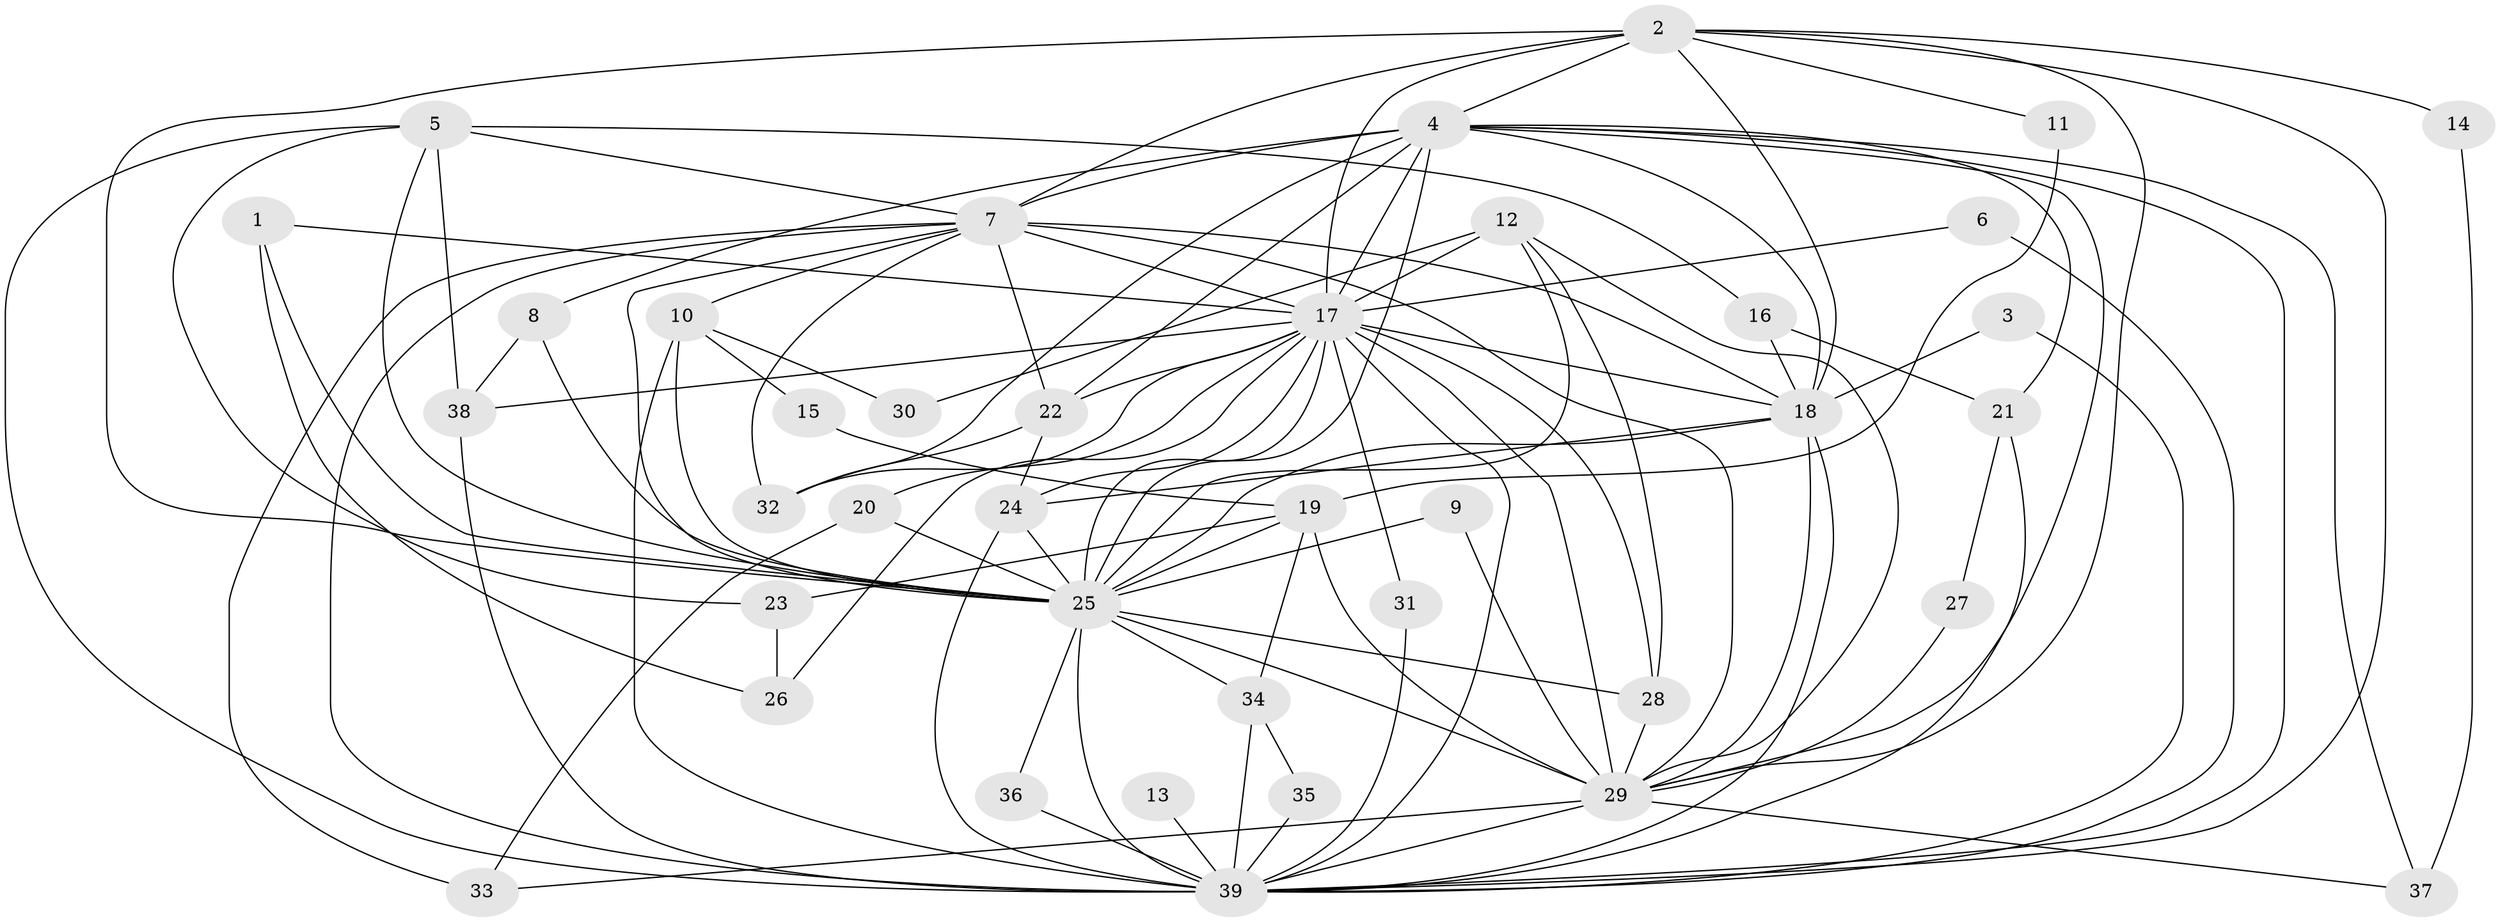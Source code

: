 // original degree distribution, {17: 0.012987012987012988, 20: 0.012987012987012988, 10: 0.012987012987012988, 12: 0.012987012987012988, 24: 0.012987012987012988, 14: 0.012987012987012988, 19: 0.012987012987012988, 25: 0.012987012987012988, 21: 0.012987012987012988, 15: 0.012987012987012988, 5: 0.09090909090909091, 3: 0.14285714285714285, 2: 0.5714285714285714, 4: 0.03896103896103896, 7: 0.012987012987012988, 6: 0.012987012987012988}
// Generated by graph-tools (version 1.1) at 2025/01/03/09/25 03:01:15]
// undirected, 39 vertices, 106 edges
graph export_dot {
graph [start="1"]
  node [color=gray90,style=filled];
  1;
  2;
  3;
  4;
  5;
  6;
  7;
  8;
  9;
  10;
  11;
  12;
  13;
  14;
  15;
  16;
  17;
  18;
  19;
  20;
  21;
  22;
  23;
  24;
  25;
  26;
  27;
  28;
  29;
  30;
  31;
  32;
  33;
  34;
  35;
  36;
  37;
  38;
  39;
  1 -- 17 [weight=1.0];
  1 -- 25 [weight=1.0];
  1 -- 26 [weight=1.0];
  2 -- 4 [weight=2.0];
  2 -- 7 [weight=2.0];
  2 -- 11 [weight=1.0];
  2 -- 14 [weight=2.0];
  2 -- 17 [weight=2.0];
  2 -- 18 [weight=3.0];
  2 -- 25 [weight=4.0];
  2 -- 29 [weight=2.0];
  2 -- 39 [weight=2.0];
  3 -- 18 [weight=1.0];
  3 -- 39 [weight=1.0];
  4 -- 7 [weight=1.0];
  4 -- 8 [weight=1.0];
  4 -- 17 [weight=1.0];
  4 -- 18 [weight=1.0];
  4 -- 21 [weight=1.0];
  4 -- 22 [weight=1.0];
  4 -- 25 [weight=3.0];
  4 -- 29 [weight=1.0];
  4 -- 32 [weight=1.0];
  4 -- 37 [weight=1.0];
  4 -- 39 [weight=1.0];
  5 -- 7 [weight=1.0];
  5 -- 16 [weight=1.0];
  5 -- 23 [weight=1.0];
  5 -- 25 [weight=1.0];
  5 -- 38 [weight=1.0];
  5 -- 39 [weight=1.0];
  6 -- 17 [weight=1.0];
  6 -- 39 [weight=1.0];
  7 -- 10 [weight=1.0];
  7 -- 17 [weight=2.0];
  7 -- 18 [weight=3.0];
  7 -- 22 [weight=1.0];
  7 -- 25 [weight=2.0];
  7 -- 29 [weight=1.0];
  7 -- 32 [weight=1.0];
  7 -- 33 [weight=1.0];
  7 -- 39 [weight=1.0];
  8 -- 25 [weight=1.0];
  8 -- 38 [weight=1.0];
  9 -- 25 [weight=1.0];
  9 -- 29 [weight=1.0];
  10 -- 15 [weight=1.0];
  10 -- 25 [weight=1.0];
  10 -- 30 [weight=1.0];
  10 -- 39 [weight=1.0];
  11 -- 19 [weight=1.0];
  12 -- 17 [weight=1.0];
  12 -- 25 [weight=1.0];
  12 -- 28 [weight=1.0];
  12 -- 29 [weight=1.0];
  12 -- 30 [weight=1.0];
  13 -- 39 [weight=1.0];
  14 -- 37 [weight=1.0];
  15 -- 19 [weight=1.0];
  16 -- 18 [weight=1.0];
  16 -- 21 [weight=1.0];
  17 -- 18 [weight=1.0];
  17 -- 20 [weight=1.0];
  17 -- 22 [weight=1.0];
  17 -- 24 [weight=1.0];
  17 -- 25 [weight=4.0];
  17 -- 26 [weight=1.0];
  17 -- 28 [weight=1.0];
  17 -- 29 [weight=3.0];
  17 -- 31 [weight=1.0];
  17 -- 32 [weight=1.0];
  17 -- 38 [weight=1.0];
  17 -- 39 [weight=1.0];
  18 -- 24 [weight=1.0];
  18 -- 25 [weight=2.0];
  18 -- 29 [weight=1.0];
  18 -- 39 [weight=1.0];
  19 -- 23 [weight=1.0];
  19 -- 25 [weight=2.0];
  19 -- 29 [weight=1.0];
  19 -- 34 [weight=2.0];
  20 -- 25 [weight=1.0];
  20 -- 33 [weight=1.0];
  21 -- 27 [weight=1.0];
  21 -- 39 [weight=1.0];
  22 -- 24 [weight=1.0];
  22 -- 32 [weight=1.0];
  23 -- 26 [weight=1.0];
  24 -- 25 [weight=1.0];
  24 -- 39 [weight=1.0];
  25 -- 28 [weight=2.0];
  25 -- 29 [weight=2.0];
  25 -- 34 [weight=1.0];
  25 -- 36 [weight=1.0];
  25 -- 39 [weight=4.0];
  27 -- 29 [weight=1.0];
  28 -- 29 [weight=1.0];
  29 -- 33 [weight=1.0];
  29 -- 37 [weight=1.0];
  29 -- 39 [weight=1.0];
  31 -- 39 [weight=1.0];
  34 -- 35 [weight=1.0];
  34 -- 39 [weight=1.0];
  35 -- 39 [weight=1.0];
  36 -- 39 [weight=1.0];
  38 -- 39 [weight=1.0];
}
